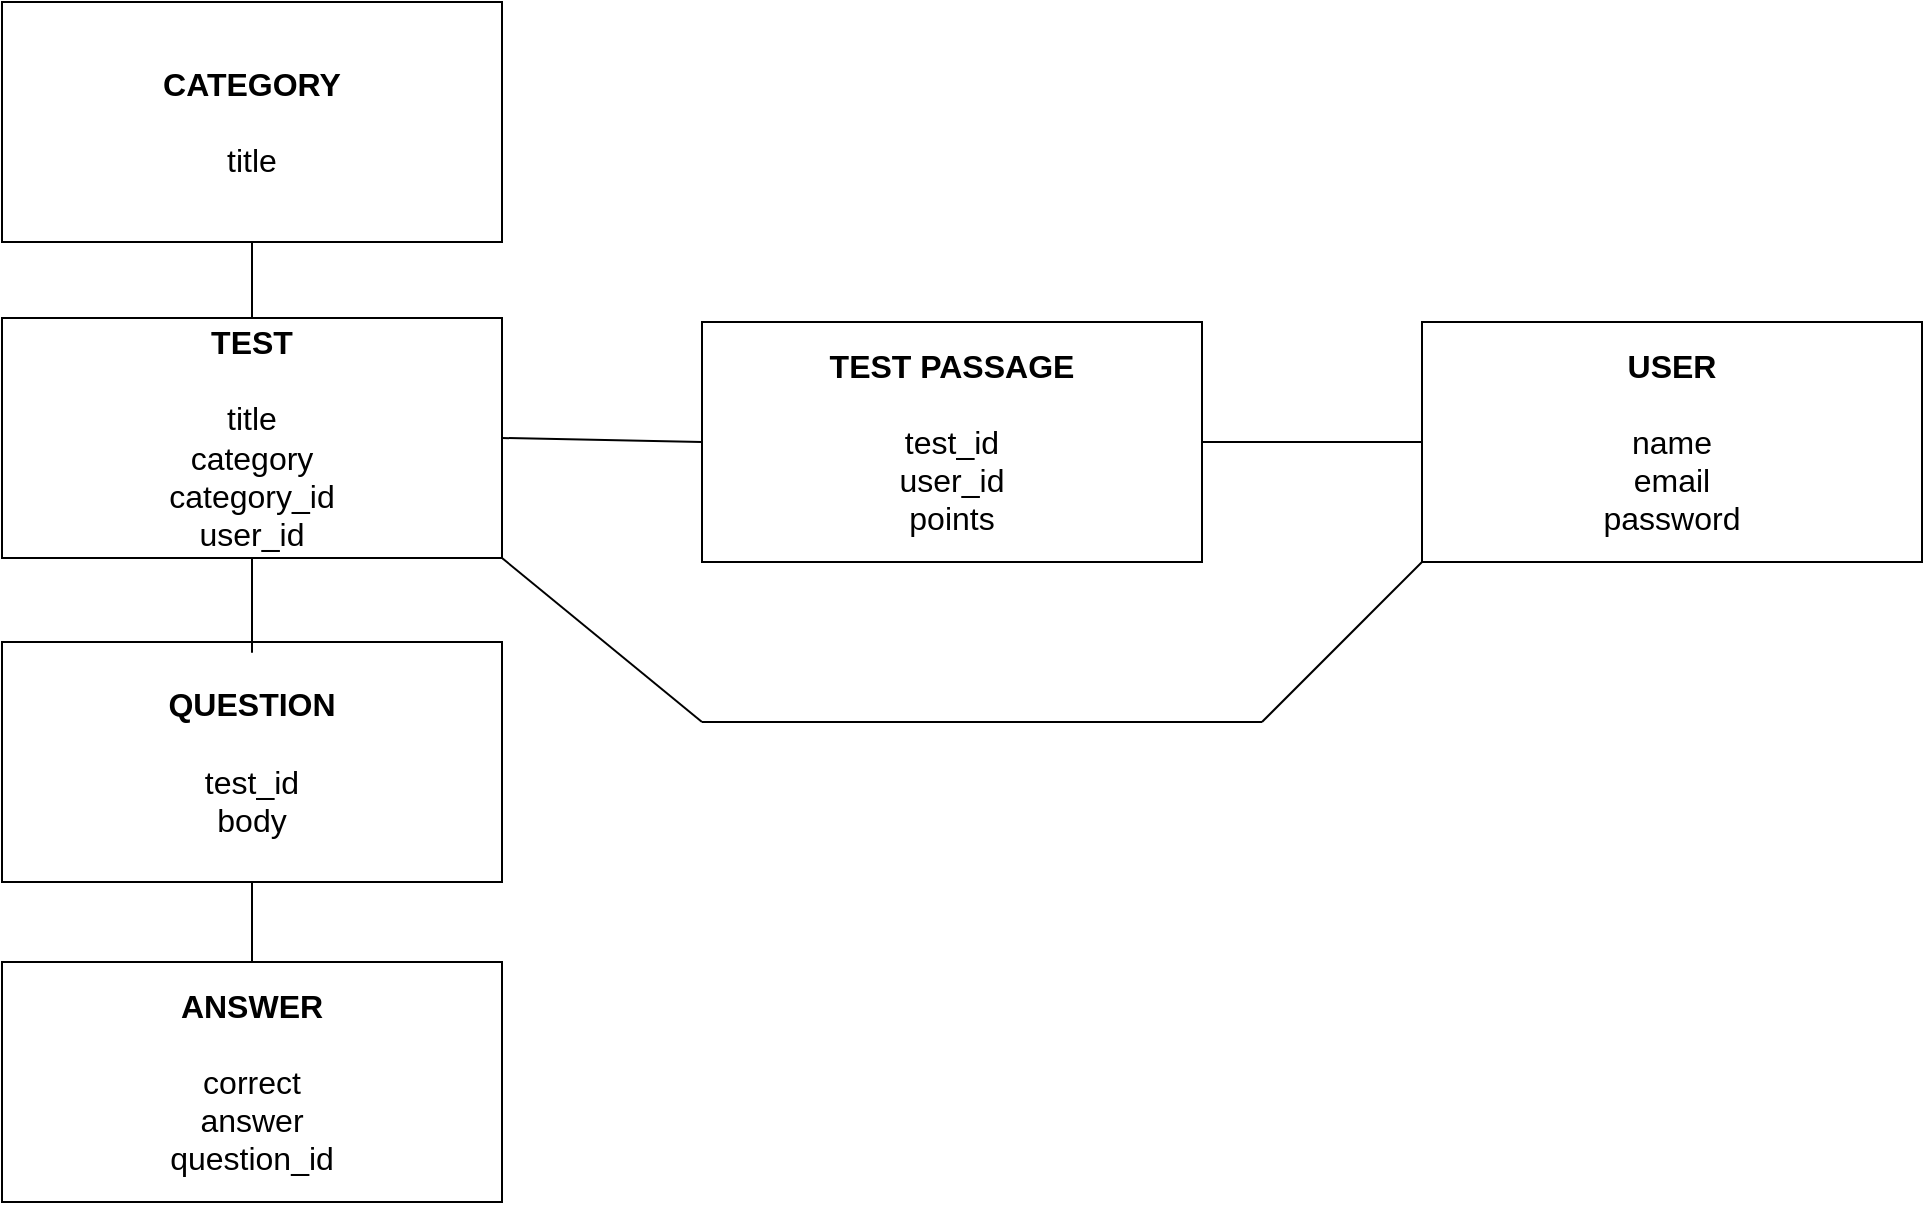 <mxfile version="14.0.4" type="github">
  <diagram id="R2lEEEUBdFMjLlhIrx00" name="Page-1">
    <mxGraphModel dx="1302" dy="806" grid="1" gridSize="10" guides="1" tooltips="1" connect="1" arrows="1" fold="1" page="1" pageScale="1" pageWidth="850" pageHeight="1100" math="0" shadow="0" extFonts="Permanent Marker^https://fonts.googleapis.com/css?family=Permanent+Marker">
      <root>
        <mxCell id="0" />
        <mxCell id="1" parent="0" />
        <mxCell id="Qi1eKGF1yo7E3s4-bVZZ-1" value="&lt;font style=&quot;font-size: 16px&quot;&gt;&lt;b&gt;TEST PASSAGE&lt;/b&gt;&lt;br&gt;&lt;br&gt;test_id&lt;br&gt;user_id&lt;br&gt;points&lt;br&gt;&lt;/font&gt;" style="rounded=0;whiteSpace=wrap;html=1;" vertex="1" parent="1">
          <mxGeometry x="400" y="200" width="250" height="120" as="geometry" />
        </mxCell>
        <mxCell id="Qi1eKGF1yo7E3s4-bVZZ-2" value="&lt;font style=&quot;font-size: 16px&quot;&gt;&lt;span style=&quot;font-weight: bold&quot;&gt;TEST&lt;/span&gt;&lt;br&gt;&lt;br&gt;&lt;font style=&quot;font-size: 16px&quot;&gt;title&lt;br&gt;&lt;/font&gt;category&lt;br&gt;category_id&lt;br&gt;user_id&lt;br&gt;&lt;/font&gt;" style="rounded=0;whiteSpace=wrap;html=1;" vertex="1" parent="1">
          <mxGeometry x="50" y="198" width="250" height="120" as="geometry" />
        </mxCell>
        <mxCell id="Qi1eKGF1yo7E3s4-bVZZ-3" value="&lt;font style=&quot;font-size: 16px&quot;&gt;&lt;font style=&quot;font-size: 16px&quot;&gt;&lt;b&gt;CATEGORY&lt;/b&gt;&lt;br&gt;&lt;/font&gt;&lt;br&gt;&lt;font style=&quot;font-size: 16px&quot;&gt;title&lt;/font&gt;&lt;/font&gt;" style="rounded=0;whiteSpace=wrap;html=1;" vertex="1" parent="1">
          <mxGeometry x="50" y="40" width="250" height="120" as="geometry" />
        </mxCell>
        <mxCell id="Qi1eKGF1yo7E3s4-bVZZ-5" value="&lt;span style=&quot;font-size: 16px&quot;&gt;&lt;font style=&quot;font-size: 16px&quot;&gt;&lt;b&gt;QUESTION&lt;/b&gt;&lt;br&gt;&lt;br&gt;test_id&lt;br&gt;body&lt;br&gt;&lt;/font&gt;&lt;/span&gt;" style="rounded=0;whiteSpace=wrap;html=1;" vertex="1" parent="1">
          <mxGeometry x="50" y="360" width="250" height="120" as="geometry" />
        </mxCell>
        <mxCell id="Qi1eKGF1yo7E3s4-bVZZ-6" value="&lt;font style=&quot;font-size: 16px&quot;&gt;&lt;b&gt;ANSWER&lt;/b&gt;&lt;br&gt;&lt;br&gt;correct&lt;br&gt;answer&lt;br&gt;question_id&lt;br&gt;&lt;/font&gt;" style="rounded=0;whiteSpace=wrap;html=1;" vertex="1" parent="1">
          <mxGeometry x="50" y="520" width="250" height="120" as="geometry" />
        </mxCell>
        <mxCell id="Qi1eKGF1yo7E3s4-bVZZ-8" value="&lt;font style=&quot;font-size: 16px&quot;&gt;&lt;b&gt;USER&lt;/b&gt;&lt;br&gt;&lt;br&gt;name&lt;br&gt;email&lt;br&gt;password&lt;br&gt;&lt;/font&gt;" style="rounded=0;whiteSpace=wrap;html=1;" vertex="1" parent="1">
          <mxGeometry x="760" y="200" width="250" height="120" as="geometry" />
        </mxCell>
        <mxCell id="Qi1eKGF1yo7E3s4-bVZZ-16" value="" style="endArrow=none;html=1;fontSize=25;entryX=0.5;entryY=1;entryDx=0;entryDy=0;exitX=0.5;exitY=0;exitDx=0;exitDy=0;" edge="1" parent="1" source="Qi1eKGF1yo7E3s4-bVZZ-2" target="Qi1eKGF1yo7E3s4-bVZZ-3">
          <mxGeometry width="50" height="50" relative="1" as="geometry">
            <mxPoint x="165" y="190" as="sourcePoint" />
            <mxPoint x="380" y="160" as="targetPoint" />
          </mxGeometry>
        </mxCell>
        <mxCell id="Qi1eKGF1yo7E3s4-bVZZ-17" value="" style="endArrow=none;html=1;fontSize=25;entryX=0.5;entryY=1;entryDx=0;entryDy=0;" edge="1" parent="1" target="Qi1eKGF1yo7E3s4-bVZZ-2">
          <mxGeometry width="50" height="50" relative="1" as="geometry">
            <mxPoint x="175" y="318" as="sourcePoint" />
            <mxPoint x="185" y="170" as="targetPoint" />
            <Array as="points">
              <mxPoint x="175" y="370" />
            </Array>
          </mxGeometry>
        </mxCell>
        <mxCell id="Qi1eKGF1yo7E3s4-bVZZ-18" value="" style="endArrow=none;html=1;fontSize=25;entryX=0.5;entryY=1;entryDx=0;entryDy=0;exitX=0.5;exitY=0;exitDx=0;exitDy=0;" edge="1" parent="1" source="Qi1eKGF1yo7E3s4-bVZZ-6" target="Qi1eKGF1yo7E3s4-bVZZ-5">
          <mxGeometry width="50" height="50" relative="1" as="geometry">
            <mxPoint x="500" y="230" as="sourcePoint" />
            <mxPoint x="550" y="180" as="targetPoint" />
          </mxGeometry>
        </mxCell>
        <mxCell id="Qi1eKGF1yo7E3s4-bVZZ-19" value="" style="endArrow=none;html=1;fontSize=25;exitX=1;exitY=0.5;exitDx=0;exitDy=0;entryX=0;entryY=0.5;entryDx=0;entryDy=0;" edge="1" parent="1" source="Qi1eKGF1yo7E3s4-bVZZ-2" target="Qi1eKGF1yo7E3s4-bVZZ-1">
          <mxGeometry width="50" height="50" relative="1" as="geometry">
            <mxPoint x="500" y="230" as="sourcePoint" />
            <mxPoint x="360" y="210" as="targetPoint" />
          </mxGeometry>
        </mxCell>
        <mxCell id="Qi1eKGF1yo7E3s4-bVZZ-20" value="" style="endArrow=none;html=1;fontSize=25;exitX=1;exitY=0.5;exitDx=0;exitDy=0;entryX=0;entryY=0.5;entryDx=0;entryDy=0;" edge="1" parent="1" source="Qi1eKGF1yo7E3s4-bVZZ-1" target="Qi1eKGF1yo7E3s4-bVZZ-8">
          <mxGeometry width="50" height="50" relative="1" as="geometry">
            <mxPoint x="500" y="230" as="sourcePoint" />
            <mxPoint x="550" y="180" as="targetPoint" />
          </mxGeometry>
        </mxCell>
        <mxCell id="Qi1eKGF1yo7E3s4-bVZZ-21" value="" style="endArrow=none;html=1;fontSize=25;entryX=1;entryY=1;entryDx=0;entryDy=0;" edge="1" parent="1" target="Qi1eKGF1yo7E3s4-bVZZ-2">
          <mxGeometry width="50" height="50" relative="1" as="geometry">
            <mxPoint x="400" y="400" as="sourcePoint" />
            <mxPoint x="550" y="180" as="targetPoint" />
          </mxGeometry>
        </mxCell>
        <mxCell id="Qi1eKGF1yo7E3s4-bVZZ-22" value="" style="endArrow=none;html=1;fontSize=25;" edge="1" parent="1">
          <mxGeometry width="50" height="50" relative="1" as="geometry">
            <mxPoint x="400" y="400" as="sourcePoint" />
            <mxPoint x="680" y="400" as="targetPoint" />
          </mxGeometry>
        </mxCell>
        <mxCell id="Qi1eKGF1yo7E3s4-bVZZ-23" value="" style="endArrow=none;html=1;fontSize=25;entryX=0;entryY=1;entryDx=0;entryDy=0;" edge="1" parent="1" target="Qi1eKGF1yo7E3s4-bVZZ-8">
          <mxGeometry width="50" height="50" relative="1" as="geometry">
            <mxPoint x="680" y="400" as="sourcePoint" />
            <mxPoint x="550" y="180" as="targetPoint" />
          </mxGeometry>
        </mxCell>
      </root>
    </mxGraphModel>
  </diagram>
</mxfile>
